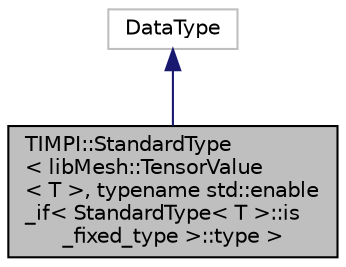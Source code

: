 digraph "TIMPI::StandardType&lt; libMesh::TensorValue&lt; T &gt;, typename std::enable_if&lt; StandardType&lt; T &gt;::is_fixed_type &gt;::type &gt;"
{
 // INTERACTIVE_SVG=YES
  edge [fontname="Helvetica",fontsize="10",labelfontname="Helvetica",labelfontsize="10"];
  node [fontname="Helvetica",fontsize="10",shape=record];
  Node1 [label="TIMPI::StandardType\l\< libMesh::TensorValue\l\< T \>, typename std::enable\l_if\< StandardType\< T \>::is\l_fixed_type \>::type \>",height=0.2,width=0.4,color="black", fillcolor="grey75", style="filled" fontcolor="black"];
  Node2 -> Node1 [dir="back",color="midnightblue",fontsize="10",style="solid",fontname="Helvetica"];
  Node2 [label="DataType",height=0.2,width=0.4,color="grey75", fillcolor="white", style="filled"];
}
